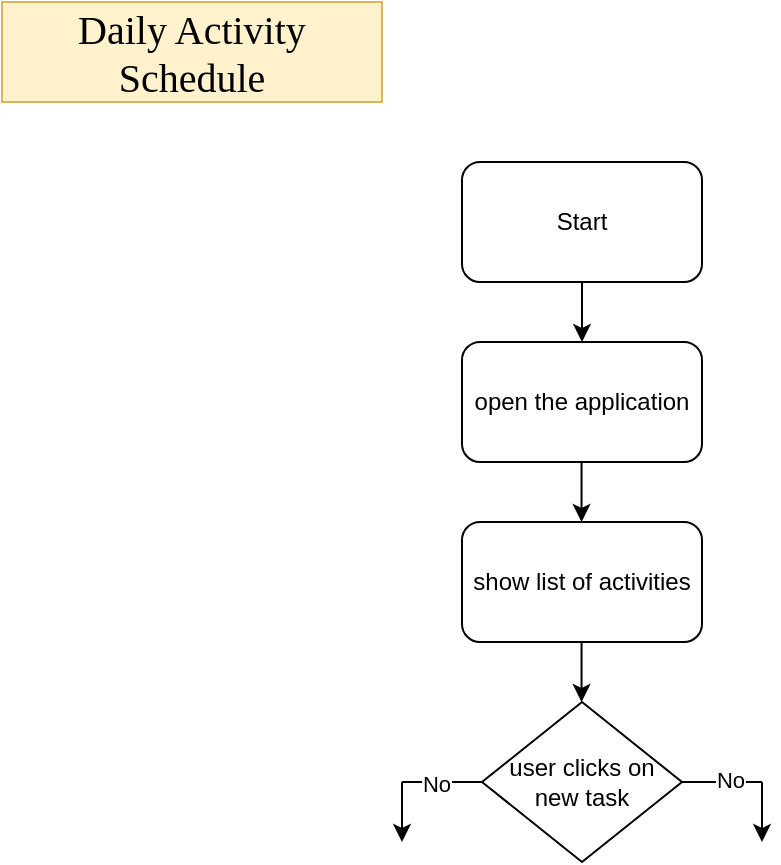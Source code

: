 <mxfile version="26.2.9">
  <diagram name="Halaman-1" id="bLzNcYb4D7UPlx_gN9yJ">
    <mxGraphModel dx="296" dy="149" grid="1" gridSize="10" guides="1" tooltips="1" connect="1" arrows="1" fold="1" page="1" pageScale="1" pageWidth="827" pageHeight="1169" math="0" shadow="0">
      <root>
        <mxCell id="0" />
        <mxCell id="1" parent="0" />
        <mxCell id="NFoHaiu67u9AZLGPuW5o-1" value="Daily Activity Schedule" style="text;html=1;align=center;verticalAlign=middle;whiteSpace=wrap;rounded=0;fillColor=#fff2cc;strokeColor=#d6b656;fontFamily=Times New Roman;fontSize=20;" vertex="1" parent="1">
          <mxGeometry x="100" y="40" width="190" height="50" as="geometry" />
        </mxCell>
        <mxCell id="NFoHaiu67u9AZLGPuW5o-2" value="Start" style="rounded=1;whiteSpace=wrap;html=1;" vertex="1" parent="1">
          <mxGeometry x="330" y="120" width="120" height="60" as="geometry" />
        </mxCell>
        <mxCell id="NFoHaiu67u9AZLGPuW5o-3" value="" style="endArrow=classic;html=1;rounded=0;" edge="1" parent="1">
          <mxGeometry width="50" height="50" relative="1" as="geometry">
            <mxPoint x="390" y="180" as="sourcePoint" />
            <mxPoint x="390" y="210" as="targetPoint" />
          </mxGeometry>
        </mxCell>
        <mxCell id="NFoHaiu67u9AZLGPuW5o-4" value="open the application" style="rounded=1;whiteSpace=wrap;html=1;" vertex="1" parent="1">
          <mxGeometry x="330" y="210" width="120" height="60" as="geometry" />
        </mxCell>
        <mxCell id="NFoHaiu67u9AZLGPuW5o-5" value="" style="endArrow=classic;html=1;rounded=0;" edge="1" parent="1">
          <mxGeometry width="50" height="50" relative="1" as="geometry">
            <mxPoint x="389.77" y="270" as="sourcePoint" />
            <mxPoint x="389.77" y="300" as="targetPoint" />
          </mxGeometry>
        </mxCell>
        <mxCell id="NFoHaiu67u9AZLGPuW5o-6" value="show list of activities" style="rounded=1;whiteSpace=wrap;html=1;" vertex="1" parent="1">
          <mxGeometry x="330" y="300" width="120" height="60" as="geometry" />
        </mxCell>
        <mxCell id="NFoHaiu67u9AZLGPuW5o-7" value="" style="endArrow=classic;html=1;rounded=0;" edge="1" parent="1">
          <mxGeometry width="50" height="50" relative="1" as="geometry">
            <mxPoint x="389.77" y="360" as="sourcePoint" />
            <mxPoint x="389.77" y="390" as="targetPoint" />
          </mxGeometry>
        </mxCell>
        <mxCell id="NFoHaiu67u9AZLGPuW5o-8" value="user clicks on new task" style="rhombus;whiteSpace=wrap;html=1;" vertex="1" parent="1">
          <mxGeometry x="340" y="390" width="100" height="80" as="geometry" />
        </mxCell>
        <mxCell id="NFoHaiu67u9AZLGPuW5o-9" value="" style="endArrow=none;html=1;rounded=0;entryX=0;entryY=0.5;entryDx=0;entryDy=0;" edge="1" parent="1" target="NFoHaiu67u9AZLGPuW5o-8">
          <mxGeometry width="50" height="50" relative="1" as="geometry">
            <mxPoint x="300" y="430" as="sourcePoint" />
            <mxPoint x="440" y="430" as="targetPoint" />
          </mxGeometry>
        </mxCell>
        <mxCell id="NFoHaiu67u9AZLGPuW5o-12" value="No" style="edgeLabel;html=1;align=center;verticalAlign=middle;resizable=0;points=[];" vertex="1" connectable="0" parent="NFoHaiu67u9AZLGPuW5o-9">
          <mxGeometry x="-0.18" y="-1" relative="1" as="geometry">
            <mxPoint as="offset" />
          </mxGeometry>
        </mxCell>
        <mxCell id="NFoHaiu67u9AZLGPuW5o-10" value="" style="endArrow=classic;html=1;rounded=0;" edge="1" parent="1">
          <mxGeometry width="50" height="50" relative="1" as="geometry">
            <mxPoint x="300" y="430" as="sourcePoint" />
            <mxPoint x="300" y="460" as="targetPoint" />
          </mxGeometry>
        </mxCell>
        <mxCell id="NFoHaiu67u9AZLGPuW5o-15" value="" style="endArrow=none;html=1;rounded=0;" edge="1" parent="1">
          <mxGeometry width="50" height="50" relative="1" as="geometry">
            <mxPoint x="480" y="430" as="sourcePoint" />
            <mxPoint x="440" y="430" as="targetPoint" />
            <Array as="points">
              <mxPoint x="440" y="430" />
            </Array>
          </mxGeometry>
        </mxCell>
        <mxCell id="NFoHaiu67u9AZLGPuW5o-16" value="No" style="edgeLabel;html=1;align=center;verticalAlign=middle;resizable=0;points=[];" vertex="1" connectable="0" parent="NFoHaiu67u9AZLGPuW5o-15">
          <mxGeometry x="-0.18" y="-1" relative="1" as="geometry">
            <mxPoint as="offset" />
          </mxGeometry>
        </mxCell>
        <mxCell id="NFoHaiu67u9AZLGPuW5o-17" value="" style="endArrow=classic;html=1;rounded=0;" edge="1" parent="1">
          <mxGeometry width="50" height="50" relative="1" as="geometry">
            <mxPoint x="480" y="430" as="sourcePoint" />
            <mxPoint x="480" y="460" as="targetPoint" />
          </mxGeometry>
        </mxCell>
      </root>
    </mxGraphModel>
  </diagram>
</mxfile>
